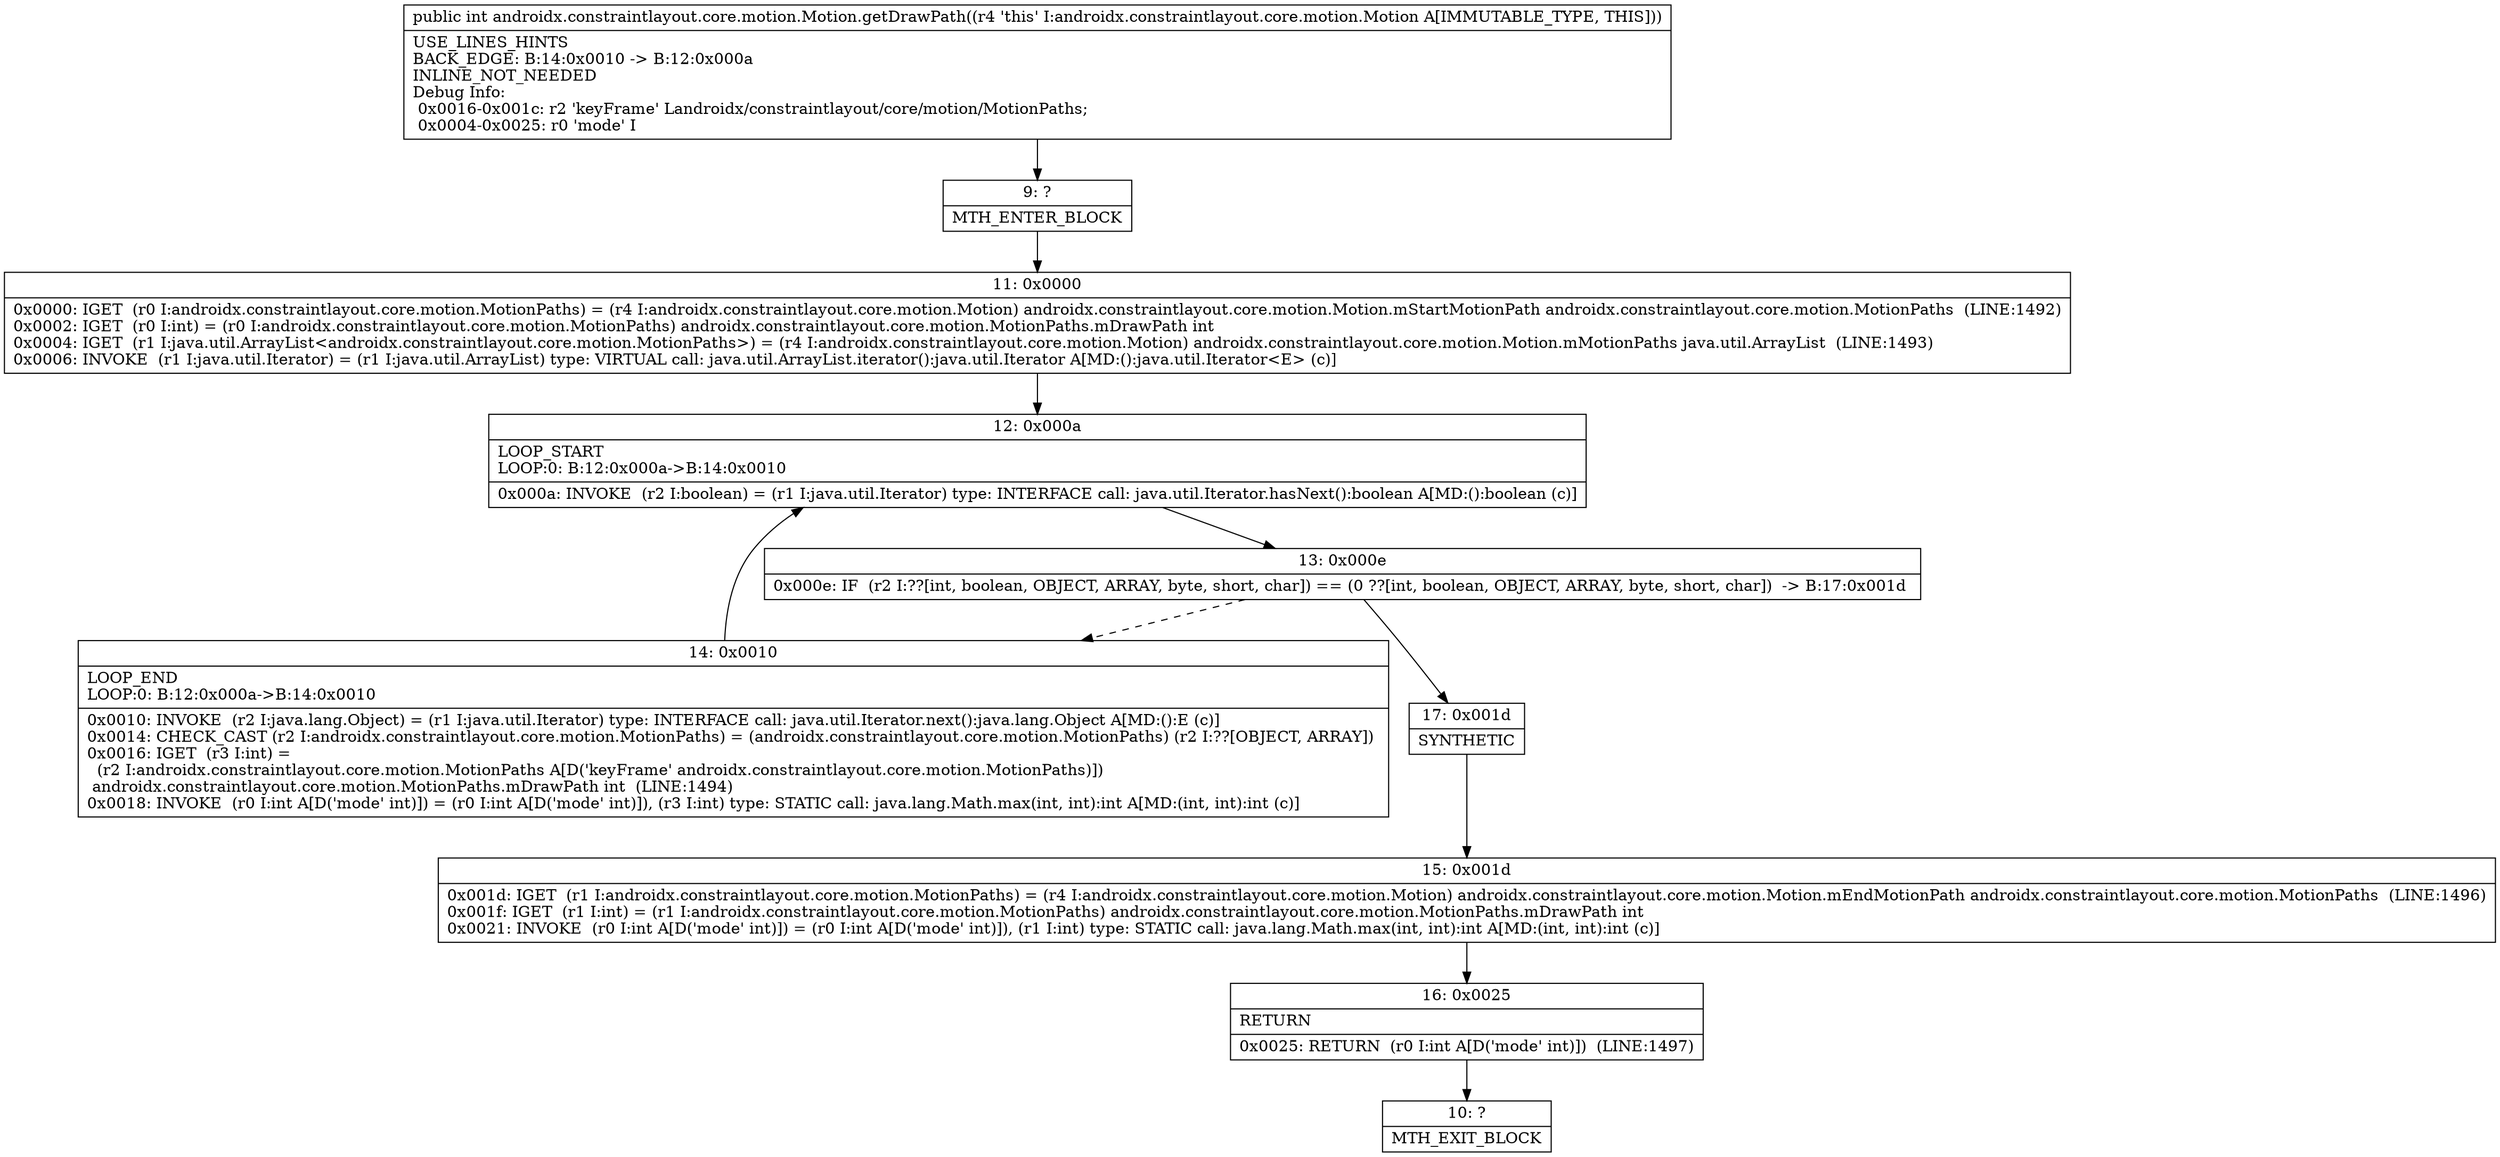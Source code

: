 digraph "CFG forandroidx.constraintlayout.core.motion.Motion.getDrawPath()I" {
Node_9 [shape=record,label="{9\:\ ?|MTH_ENTER_BLOCK\l}"];
Node_11 [shape=record,label="{11\:\ 0x0000|0x0000: IGET  (r0 I:androidx.constraintlayout.core.motion.MotionPaths) = (r4 I:androidx.constraintlayout.core.motion.Motion) androidx.constraintlayout.core.motion.Motion.mStartMotionPath androidx.constraintlayout.core.motion.MotionPaths  (LINE:1492)\l0x0002: IGET  (r0 I:int) = (r0 I:androidx.constraintlayout.core.motion.MotionPaths) androidx.constraintlayout.core.motion.MotionPaths.mDrawPath int \l0x0004: IGET  (r1 I:java.util.ArrayList\<androidx.constraintlayout.core.motion.MotionPaths\>) = (r4 I:androidx.constraintlayout.core.motion.Motion) androidx.constraintlayout.core.motion.Motion.mMotionPaths java.util.ArrayList  (LINE:1493)\l0x0006: INVOKE  (r1 I:java.util.Iterator) = (r1 I:java.util.ArrayList) type: VIRTUAL call: java.util.ArrayList.iterator():java.util.Iterator A[MD:():java.util.Iterator\<E\> (c)]\l}"];
Node_12 [shape=record,label="{12\:\ 0x000a|LOOP_START\lLOOP:0: B:12:0x000a\-\>B:14:0x0010\l|0x000a: INVOKE  (r2 I:boolean) = (r1 I:java.util.Iterator) type: INTERFACE call: java.util.Iterator.hasNext():boolean A[MD:():boolean (c)]\l}"];
Node_13 [shape=record,label="{13\:\ 0x000e|0x000e: IF  (r2 I:??[int, boolean, OBJECT, ARRAY, byte, short, char]) == (0 ??[int, boolean, OBJECT, ARRAY, byte, short, char])  \-\> B:17:0x001d \l}"];
Node_14 [shape=record,label="{14\:\ 0x0010|LOOP_END\lLOOP:0: B:12:0x000a\-\>B:14:0x0010\l|0x0010: INVOKE  (r2 I:java.lang.Object) = (r1 I:java.util.Iterator) type: INTERFACE call: java.util.Iterator.next():java.lang.Object A[MD:():E (c)]\l0x0014: CHECK_CAST (r2 I:androidx.constraintlayout.core.motion.MotionPaths) = (androidx.constraintlayout.core.motion.MotionPaths) (r2 I:??[OBJECT, ARRAY]) \l0x0016: IGET  (r3 I:int) = \l  (r2 I:androidx.constraintlayout.core.motion.MotionPaths A[D('keyFrame' androidx.constraintlayout.core.motion.MotionPaths)])\l androidx.constraintlayout.core.motion.MotionPaths.mDrawPath int  (LINE:1494)\l0x0018: INVOKE  (r0 I:int A[D('mode' int)]) = (r0 I:int A[D('mode' int)]), (r3 I:int) type: STATIC call: java.lang.Math.max(int, int):int A[MD:(int, int):int (c)]\l}"];
Node_17 [shape=record,label="{17\:\ 0x001d|SYNTHETIC\l}"];
Node_15 [shape=record,label="{15\:\ 0x001d|0x001d: IGET  (r1 I:androidx.constraintlayout.core.motion.MotionPaths) = (r4 I:androidx.constraintlayout.core.motion.Motion) androidx.constraintlayout.core.motion.Motion.mEndMotionPath androidx.constraintlayout.core.motion.MotionPaths  (LINE:1496)\l0x001f: IGET  (r1 I:int) = (r1 I:androidx.constraintlayout.core.motion.MotionPaths) androidx.constraintlayout.core.motion.MotionPaths.mDrawPath int \l0x0021: INVOKE  (r0 I:int A[D('mode' int)]) = (r0 I:int A[D('mode' int)]), (r1 I:int) type: STATIC call: java.lang.Math.max(int, int):int A[MD:(int, int):int (c)]\l}"];
Node_16 [shape=record,label="{16\:\ 0x0025|RETURN\l|0x0025: RETURN  (r0 I:int A[D('mode' int)])  (LINE:1497)\l}"];
Node_10 [shape=record,label="{10\:\ ?|MTH_EXIT_BLOCK\l}"];
MethodNode[shape=record,label="{public int androidx.constraintlayout.core.motion.Motion.getDrawPath((r4 'this' I:androidx.constraintlayout.core.motion.Motion A[IMMUTABLE_TYPE, THIS]))  | USE_LINES_HINTS\lBACK_EDGE: B:14:0x0010 \-\> B:12:0x000a\lINLINE_NOT_NEEDED\lDebug Info:\l  0x0016\-0x001c: r2 'keyFrame' Landroidx\/constraintlayout\/core\/motion\/MotionPaths;\l  0x0004\-0x0025: r0 'mode' I\l}"];
MethodNode -> Node_9;Node_9 -> Node_11;
Node_11 -> Node_12;
Node_12 -> Node_13;
Node_13 -> Node_14[style=dashed];
Node_13 -> Node_17;
Node_14 -> Node_12;
Node_17 -> Node_15;
Node_15 -> Node_16;
Node_16 -> Node_10;
}

